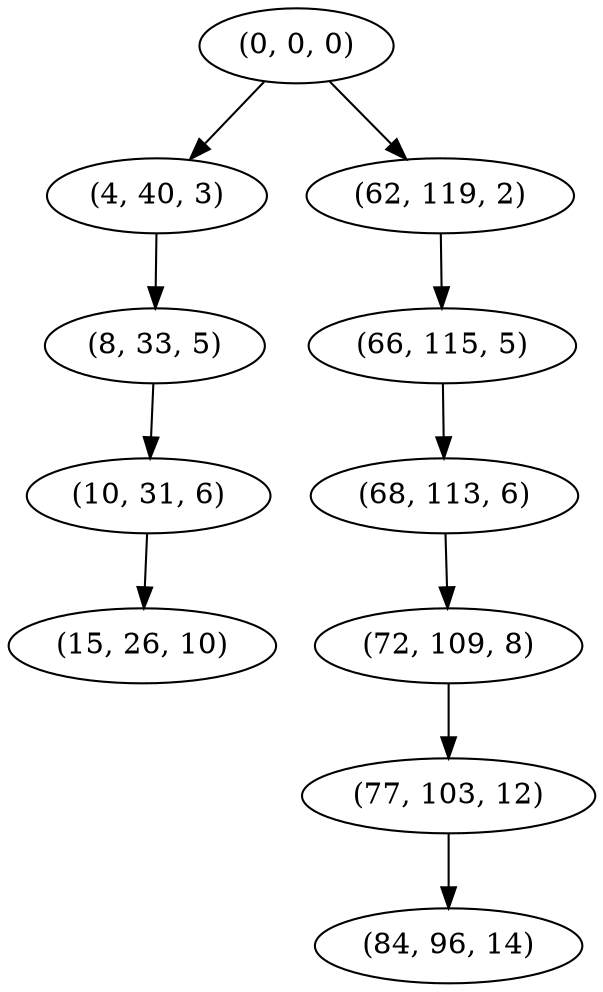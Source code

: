 digraph tree {
    "(0, 0, 0)";
    "(4, 40, 3)";
    "(8, 33, 5)";
    "(10, 31, 6)";
    "(15, 26, 10)";
    "(62, 119, 2)";
    "(66, 115, 5)";
    "(68, 113, 6)";
    "(72, 109, 8)";
    "(77, 103, 12)";
    "(84, 96, 14)";
    "(0, 0, 0)" -> "(4, 40, 3)";
    "(0, 0, 0)" -> "(62, 119, 2)";
    "(4, 40, 3)" -> "(8, 33, 5)";
    "(8, 33, 5)" -> "(10, 31, 6)";
    "(10, 31, 6)" -> "(15, 26, 10)";
    "(62, 119, 2)" -> "(66, 115, 5)";
    "(66, 115, 5)" -> "(68, 113, 6)";
    "(68, 113, 6)" -> "(72, 109, 8)";
    "(72, 109, 8)" -> "(77, 103, 12)";
    "(77, 103, 12)" -> "(84, 96, 14)";
}
